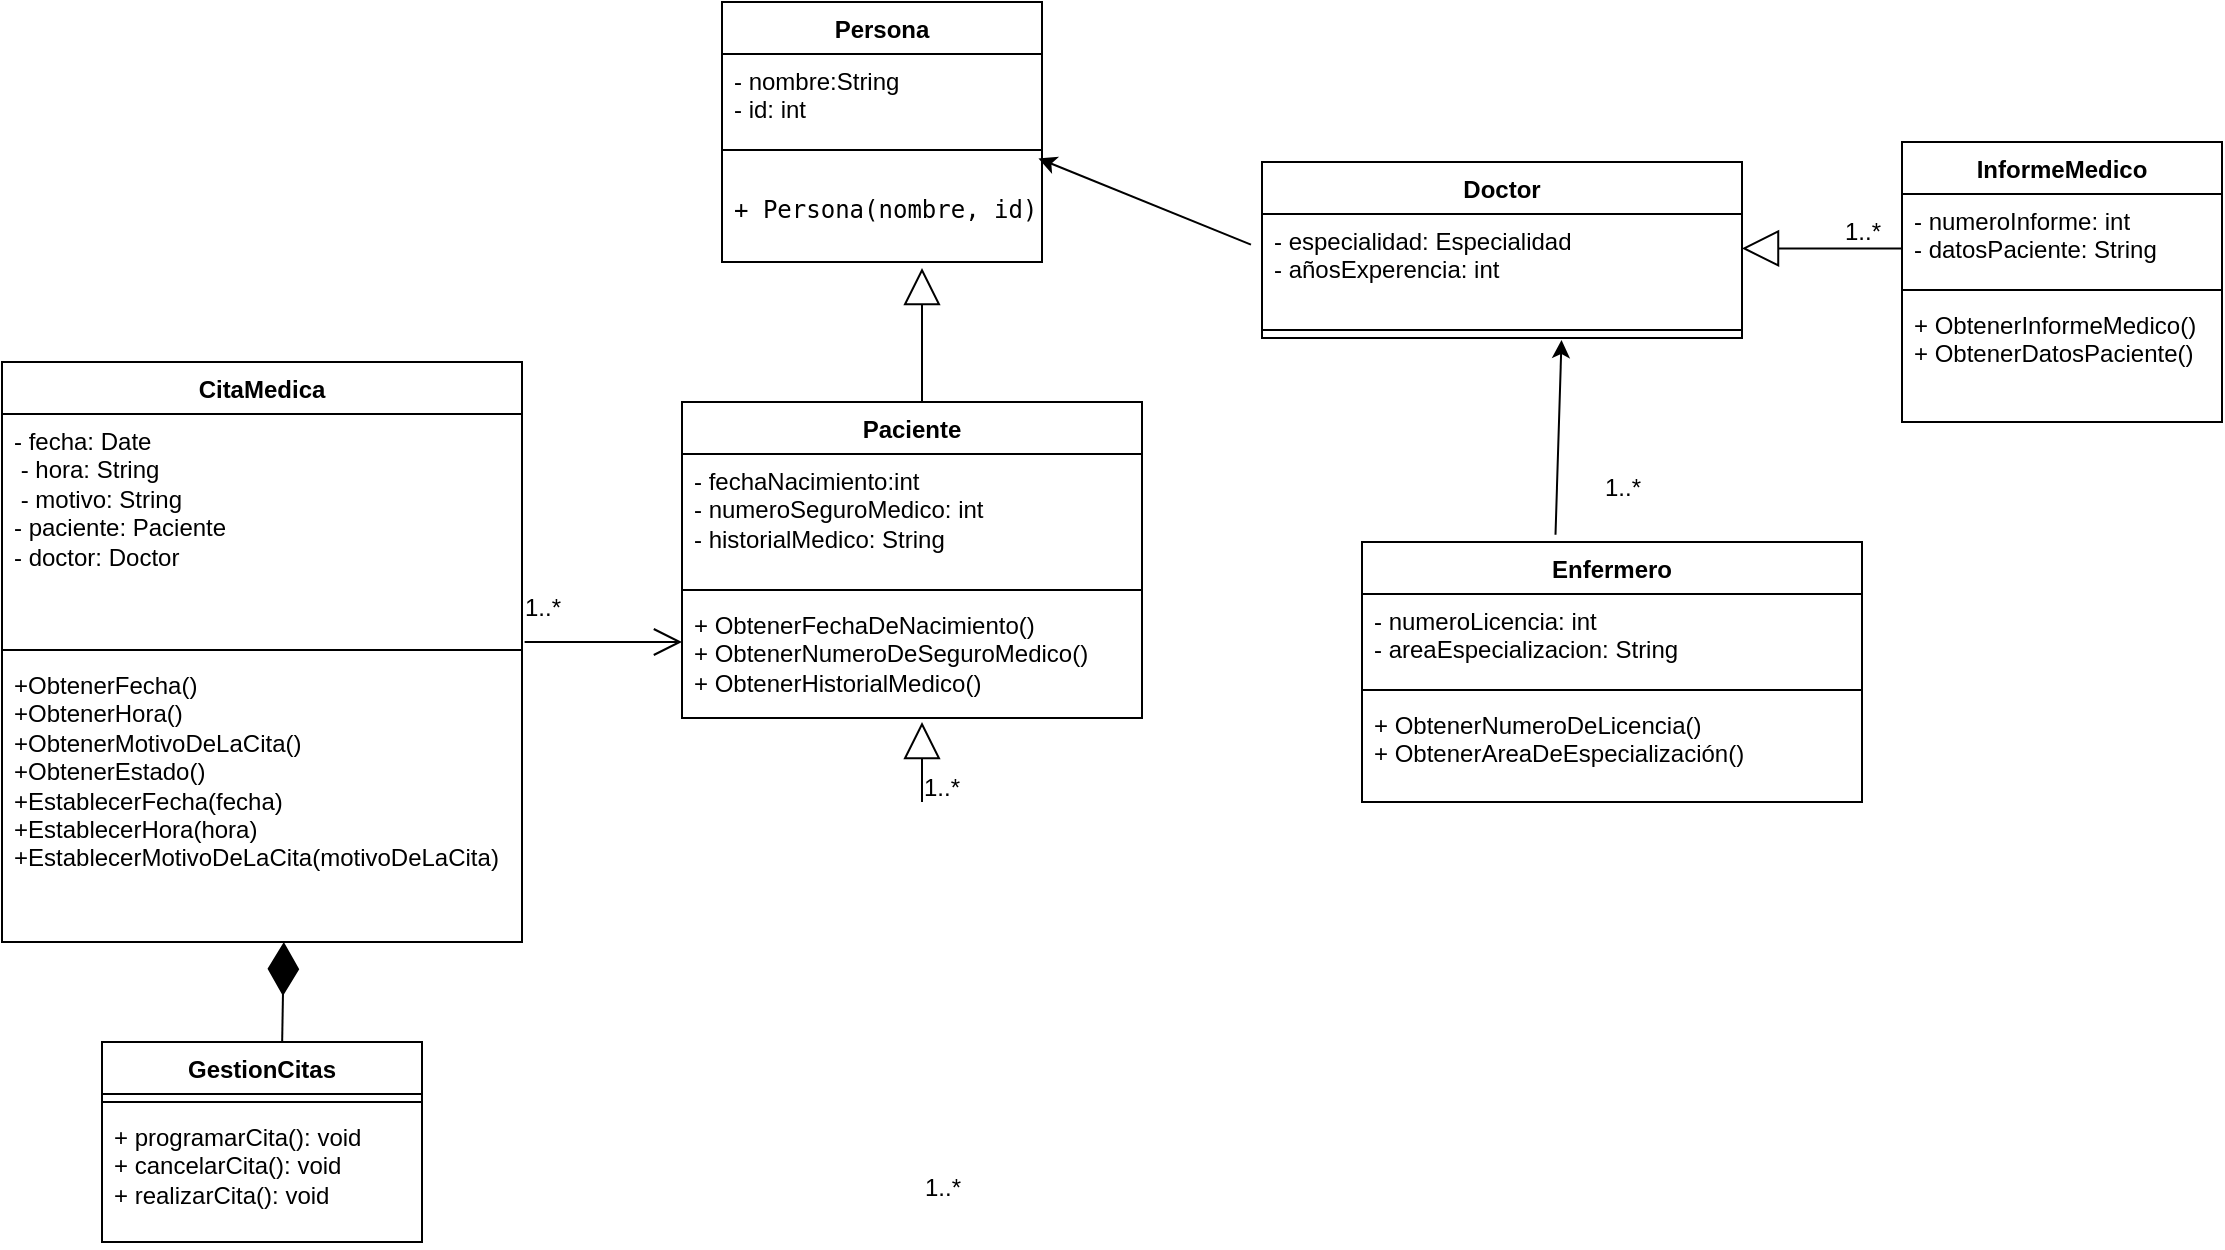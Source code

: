 <mxfile version="24.4.0" type="github">
  <diagram name="Página-1" id="jeI3qgtY-J405n5xUrlL">
    <mxGraphModel dx="1600" dy="840" grid="1" gridSize="10" guides="1" tooltips="1" connect="1" arrows="1" fold="1" page="1" pageScale="1" pageWidth="3300" pageHeight="2339" math="0" shadow="0">
      <root>
        <mxCell id="0" />
        <mxCell id="1" parent="0" />
        <mxCell id="4AoyNDgUCIslxURrZOKb-1" value="Persona" style="swimlane;fontStyle=1;align=center;verticalAlign=top;childLayout=stackLayout;horizontal=1;startSize=26;horizontalStack=0;resizeParent=1;resizeParentMax=0;resizeLast=0;collapsible=1;marginBottom=0;whiteSpace=wrap;html=1;" vertex="1" parent="1">
          <mxGeometry x="420" y="40" width="160" height="130" as="geometry" />
        </mxCell>
        <mxCell id="4AoyNDgUCIslxURrZOKb-2" value="&lt;div&gt;- nombre:String&lt;/div&gt;&lt;div&gt;- id: int&lt;/div&gt;&lt;div&gt;&lt;br&gt;&lt;/div&gt;" style="text;strokeColor=none;fillColor=none;align=left;verticalAlign=top;spacingLeft=4;spacingRight=4;overflow=hidden;rotatable=0;points=[[0,0.5],[1,0.5]];portConstraint=eastwest;whiteSpace=wrap;html=1;" vertex="1" parent="4AoyNDgUCIslxURrZOKb-1">
          <mxGeometry y="26" width="160" height="44" as="geometry" />
        </mxCell>
        <mxCell id="4AoyNDgUCIslxURrZOKb-3" value="" style="line;strokeWidth=1;fillColor=none;align=left;verticalAlign=middle;spacingTop=-1;spacingLeft=3;spacingRight=3;rotatable=0;labelPosition=right;points=[];portConstraint=eastwest;strokeColor=inherit;" vertex="1" parent="4AoyNDgUCIslxURrZOKb-1">
          <mxGeometry y="70" width="160" height="8" as="geometry" />
        </mxCell>
        <mxCell id="4AoyNDgUCIslxURrZOKb-4" value="&lt;pre&gt;&lt;code class=&quot;!whitespace-pre hljs language-plaintext&quot;&gt;+ Persona(nombre, id)&lt;/code&gt;&lt;/pre&gt;" style="text;strokeColor=none;fillColor=none;align=left;verticalAlign=top;spacingLeft=4;spacingRight=4;overflow=hidden;rotatable=0;points=[[0,0.5],[1,0.5]];portConstraint=eastwest;whiteSpace=wrap;html=1;" vertex="1" parent="4AoyNDgUCIslxURrZOKb-1">
          <mxGeometry y="78" width="160" height="52" as="geometry" />
        </mxCell>
        <mxCell id="4AoyNDgUCIslxURrZOKb-5" value="" style="endArrow=block;endSize=16;endFill=0;html=1;rounded=0;entryX=0.625;entryY=1.058;entryDx=0;entryDy=0;entryPerimeter=0;" edge="1" parent="1" target="4AoyNDgUCIslxURrZOKb-4">
          <mxGeometry width="160" relative="1" as="geometry">
            <mxPoint x="520" y="240" as="sourcePoint" />
            <mxPoint x="540" y="210" as="targetPoint" />
          </mxGeometry>
        </mxCell>
        <mxCell id="4AoyNDgUCIslxURrZOKb-14" value="Paciente" style="swimlane;fontStyle=1;align=center;verticalAlign=top;childLayout=stackLayout;horizontal=1;startSize=26;horizontalStack=0;resizeParent=1;resizeParentMax=0;resizeLast=0;collapsible=1;marginBottom=0;whiteSpace=wrap;html=1;" vertex="1" parent="1">
          <mxGeometry x="400" y="240" width="230" height="158" as="geometry" />
        </mxCell>
        <mxCell id="4AoyNDgUCIslxURrZOKb-15" value="&lt;div&gt;- fechaNacimiento:int&lt;/div&gt;&lt;div&gt;- numeroSeguroMedico: int&lt;/div&gt;&lt;div&gt;- historialMedico: String&lt;/div&gt;" style="text;strokeColor=none;fillColor=none;align=left;verticalAlign=top;spacingLeft=4;spacingRight=4;overflow=hidden;rotatable=0;points=[[0,0.5],[1,0.5]];portConstraint=eastwest;whiteSpace=wrap;html=1;" vertex="1" parent="4AoyNDgUCIslxURrZOKb-14">
          <mxGeometry y="26" width="230" height="64" as="geometry" />
        </mxCell>
        <mxCell id="4AoyNDgUCIslxURrZOKb-16" value="" style="line;strokeWidth=1;fillColor=none;align=left;verticalAlign=middle;spacingTop=-1;spacingLeft=3;spacingRight=3;rotatable=0;labelPosition=right;points=[];portConstraint=eastwest;strokeColor=inherit;" vertex="1" parent="4AoyNDgUCIslxURrZOKb-14">
          <mxGeometry y="90" width="230" height="8" as="geometry" />
        </mxCell>
        <mxCell id="4AoyNDgUCIslxURrZOKb-17" value="+ ObtenerFechaDeNacimiento()&lt;br&gt;+ ObtenerNumeroDeSeguroMedico()&lt;br&gt;+ ObtenerHistorialMedico()&lt;div&gt;&lt;br/&gt;&lt;/div&gt;" style="text;strokeColor=none;fillColor=none;align=left;verticalAlign=top;spacingLeft=4;spacingRight=4;overflow=hidden;rotatable=0;points=[[0,0.5],[1,0.5]];portConstraint=eastwest;whiteSpace=wrap;html=1;" vertex="1" parent="4AoyNDgUCIslxURrZOKb-14">
          <mxGeometry y="98" width="230" height="60" as="geometry" />
        </mxCell>
        <mxCell id="4AoyNDgUCIslxURrZOKb-25" value="Doctor" style="swimlane;fontStyle=1;align=center;verticalAlign=top;childLayout=stackLayout;horizontal=1;startSize=26;horizontalStack=0;resizeParent=1;resizeParentMax=0;resizeLast=0;collapsible=1;marginBottom=0;whiteSpace=wrap;html=1;" vertex="1" parent="1">
          <mxGeometry x="690" y="120" width="240" height="88" as="geometry" />
        </mxCell>
        <mxCell id="4AoyNDgUCIslxURrZOKb-26" value="&lt;div&gt;- especialidad: Especialidad &lt;br&gt;&lt;/div&gt;&lt;div&gt;- añosExperencia: int&lt;br&gt;&lt;/div&gt;" style="text;strokeColor=none;fillColor=none;align=left;verticalAlign=top;spacingLeft=4;spacingRight=4;overflow=hidden;rotatable=0;points=[[0,0.5],[1,0.5]];portConstraint=eastwest;whiteSpace=wrap;html=1;" vertex="1" parent="4AoyNDgUCIslxURrZOKb-25">
          <mxGeometry y="26" width="240" height="54" as="geometry" />
        </mxCell>
        <mxCell id="4AoyNDgUCIslxURrZOKb-27" value="" style="line;strokeWidth=1;fillColor=none;align=left;verticalAlign=middle;spacingTop=-1;spacingLeft=3;spacingRight=3;rotatable=0;labelPosition=right;points=[];portConstraint=eastwest;strokeColor=inherit;" vertex="1" parent="4AoyNDgUCIslxURrZOKb-25">
          <mxGeometry y="80" width="240" height="8" as="geometry" />
        </mxCell>
        <mxCell id="4AoyNDgUCIslxURrZOKb-31" value="Enfermero" style="swimlane;fontStyle=1;align=center;verticalAlign=top;childLayout=stackLayout;horizontal=1;startSize=26;horizontalStack=0;resizeParent=1;resizeParentMax=0;resizeLast=0;collapsible=1;marginBottom=0;whiteSpace=wrap;html=1;" vertex="1" parent="1">
          <mxGeometry x="740" y="310" width="250" height="130" as="geometry" />
        </mxCell>
        <mxCell id="4AoyNDgUCIslxURrZOKb-32" value="&lt;div&gt;- numeroLicencia: int&lt;/div&gt;&lt;div&gt;- areaEspecializacion: String&lt;br&gt;&lt;/div&gt;" style="text;strokeColor=none;fillColor=none;align=left;verticalAlign=top;spacingLeft=4;spacingRight=4;overflow=hidden;rotatable=0;points=[[0,0.5],[1,0.5]];portConstraint=eastwest;whiteSpace=wrap;html=1;" vertex="1" parent="4AoyNDgUCIslxURrZOKb-31">
          <mxGeometry y="26" width="250" height="44" as="geometry" />
        </mxCell>
        <mxCell id="4AoyNDgUCIslxURrZOKb-33" value="" style="line;strokeWidth=1;fillColor=none;align=left;verticalAlign=middle;spacingTop=-1;spacingLeft=3;spacingRight=3;rotatable=0;labelPosition=right;points=[];portConstraint=eastwest;strokeColor=inherit;" vertex="1" parent="4AoyNDgUCIslxURrZOKb-31">
          <mxGeometry y="70" width="250" height="8" as="geometry" />
        </mxCell>
        <mxCell id="4AoyNDgUCIslxURrZOKb-34" value="+ ObtenerNumeroDeLicencia()&lt;br&gt;+ ObtenerAreaDeEspecialización()" style="text;strokeColor=none;fillColor=none;align=left;verticalAlign=top;spacingLeft=4;spacingRight=4;overflow=hidden;rotatable=0;points=[[0,0.5],[1,0.5]];portConstraint=eastwest;whiteSpace=wrap;html=1;" vertex="1" parent="4AoyNDgUCIslxURrZOKb-31">
          <mxGeometry y="78" width="250" height="52" as="geometry" />
        </mxCell>
        <mxCell id="4AoyNDgUCIslxURrZOKb-37" value="CitaMedica" style="swimlane;fontStyle=1;align=center;verticalAlign=top;childLayout=stackLayout;horizontal=1;startSize=26;horizontalStack=0;resizeParent=1;resizeParentMax=0;resizeLast=0;collapsible=1;marginBottom=0;whiteSpace=wrap;html=1;" vertex="1" parent="1">
          <mxGeometry x="60" y="220" width="260" height="290" as="geometry" />
        </mxCell>
        <mxCell id="4AoyNDgUCIslxURrZOKb-38" value="- fecha: Date&lt;br&gt;&amp;nbsp;- hora: String &amp;nbsp;&lt;br&gt;&amp;nbsp;- motivo: String&amp;nbsp; &lt;br&gt;- paciente: Paciente&amp;nbsp;&amp;nbsp;&amp;nbsp; &amp;nbsp;&lt;br&gt;- doctor: Doctor&amp;nbsp;&amp;nbsp; " style="text;strokeColor=none;fillColor=none;align=left;verticalAlign=top;spacingLeft=4;spacingRight=4;overflow=hidden;rotatable=0;points=[[0,0.5],[1,0.5]];portConstraint=eastwest;whiteSpace=wrap;html=1;" vertex="1" parent="4AoyNDgUCIslxURrZOKb-37">
          <mxGeometry y="26" width="260" height="114" as="geometry" />
        </mxCell>
        <mxCell id="4AoyNDgUCIslxURrZOKb-39" value="" style="line;strokeWidth=1;fillColor=none;align=left;verticalAlign=middle;spacingTop=-1;spacingLeft=3;spacingRight=3;rotatable=0;labelPosition=right;points=[];portConstraint=eastwest;strokeColor=inherit;" vertex="1" parent="4AoyNDgUCIslxURrZOKb-37">
          <mxGeometry y="140" width="260" height="8" as="geometry" />
        </mxCell>
        <mxCell id="4AoyNDgUCIslxURrZOKb-40" value="+ObtenerFecha()&lt;br&gt;+ObtenerHora()&lt;br&gt;+ObtenerMotivoDeLaCita()&lt;br&gt;+ObtenerEstado()&lt;br&gt;+EstablecerFecha(fecha)&lt;br&gt;+EstablecerHora(hora)&lt;br&gt;+EstablecerMotivoDeLaCita(motivoDeLaCita)" style="text;strokeColor=none;fillColor=none;align=left;verticalAlign=top;spacingLeft=4;spacingRight=4;overflow=hidden;rotatable=0;points=[[0,0.5],[1,0.5]];portConstraint=eastwest;whiteSpace=wrap;html=1;" vertex="1" parent="4AoyNDgUCIslxURrZOKb-37">
          <mxGeometry y="148" width="260" height="142" as="geometry" />
        </mxCell>
        <mxCell id="4AoyNDgUCIslxURrZOKb-42" value="" style="endArrow=open;endFill=1;endSize=12;html=1;rounded=0;exitX=1.005;exitY=1;exitDx=0;exitDy=0;exitPerimeter=0;" edge="1" parent="1" source="4AoyNDgUCIslxURrZOKb-38">
          <mxGeometry width="160" relative="1" as="geometry">
            <mxPoint x="380" y="360" as="sourcePoint" />
            <mxPoint x="400" y="360" as="targetPoint" />
          </mxGeometry>
        </mxCell>
        <mxCell id="4AoyNDgUCIslxURrZOKb-43" value="InformeMedico" style="swimlane;fontStyle=1;align=center;verticalAlign=top;childLayout=stackLayout;horizontal=1;startSize=26;horizontalStack=0;resizeParent=1;resizeParentMax=0;resizeLast=0;collapsible=1;marginBottom=0;whiteSpace=wrap;html=1;" vertex="1" parent="1">
          <mxGeometry x="1010" y="110" width="160" height="140" as="geometry" />
        </mxCell>
        <mxCell id="4AoyNDgUCIslxURrZOKb-44" value="&lt;div&gt;- numeroInforme: int&lt;/div&gt;&lt;div&gt;- datosPaciente: String&lt;br&gt;&lt;/div&gt;" style="text;strokeColor=none;fillColor=none;align=left;verticalAlign=top;spacingLeft=4;spacingRight=4;overflow=hidden;rotatable=0;points=[[0,0.5],[1,0.5]];portConstraint=eastwest;whiteSpace=wrap;html=1;" vertex="1" parent="4AoyNDgUCIslxURrZOKb-43">
          <mxGeometry y="26" width="160" height="44" as="geometry" />
        </mxCell>
        <mxCell id="4AoyNDgUCIslxURrZOKb-45" value="" style="line;strokeWidth=1;fillColor=none;align=left;verticalAlign=middle;spacingTop=-1;spacingLeft=3;spacingRight=3;rotatable=0;labelPosition=right;points=[];portConstraint=eastwest;strokeColor=inherit;" vertex="1" parent="4AoyNDgUCIslxURrZOKb-43">
          <mxGeometry y="70" width="160" height="8" as="geometry" />
        </mxCell>
        <mxCell id="4AoyNDgUCIslxURrZOKb-46" value="&lt;div&gt;+ ObtenerInformeMedico()&lt;/div&gt;&lt;div&gt;+ ObtenerDatosPaciente()&lt;br&gt;&lt;/div&gt;" style="text;strokeColor=none;fillColor=none;align=left;verticalAlign=top;spacingLeft=4;spacingRight=4;overflow=hidden;rotatable=0;points=[[0,0.5],[1,0.5]];portConstraint=eastwest;whiteSpace=wrap;html=1;" vertex="1" parent="4AoyNDgUCIslxURrZOKb-43">
          <mxGeometry y="78" width="160" height="62" as="geometry" />
        </mxCell>
        <mxCell id="4AoyNDgUCIslxURrZOKb-47" value="" style="endArrow=block;endSize=16;endFill=0;html=1;rounded=0;" edge="1" parent="1">
          <mxGeometry width="160" relative="1" as="geometry">
            <mxPoint x="1010" y="163.23" as="sourcePoint" />
            <mxPoint x="930" y="163.23" as="targetPoint" />
            <Array as="points" />
          </mxGeometry>
        </mxCell>
        <mxCell id="4AoyNDgUCIslxURrZOKb-48" value="GestionCitas" style="swimlane;fontStyle=1;align=center;verticalAlign=top;childLayout=stackLayout;horizontal=1;startSize=26;horizontalStack=0;resizeParent=1;resizeParentMax=0;resizeLast=0;collapsible=1;marginBottom=0;whiteSpace=wrap;html=1;" vertex="1" parent="1">
          <mxGeometry x="110" y="560" width="160" height="100" as="geometry" />
        </mxCell>
        <mxCell id="4AoyNDgUCIslxURrZOKb-50" value="" style="line;strokeWidth=1;fillColor=none;align=left;verticalAlign=middle;spacingTop=-1;spacingLeft=3;spacingRight=3;rotatable=0;labelPosition=right;points=[];portConstraint=eastwest;strokeColor=inherit;" vertex="1" parent="4AoyNDgUCIslxURrZOKb-48">
          <mxGeometry y="26" width="160" height="8" as="geometry" />
        </mxCell>
        <mxCell id="4AoyNDgUCIslxURrZOKb-51" value="+ programarCita(): void&amp;nbsp; &amp;nbsp;&lt;br&gt;+ cancelarCita(): void&amp;nbsp; &amp;nbsp;&lt;br&gt;+ realizarCita(): void" style="text;strokeColor=none;fillColor=none;align=left;verticalAlign=top;spacingLeft=4;spacingRight=4;overflow=hidden;rotatable=0;points=[[0,0.5],[1,0.5]];portConstraint=eastwest;whiteSpace=wrap;html=1;" vertex="1" parent="4AoyNDgUCIslxURrZOKb-48">
          <mxGeometry y="34" width="160" height="66" as="geometry" />
        </mxCell>
        <mxCell id="4AoyNDgUCIslxURrZOKb-53" value="" style="endArrow=diamondThin;endFill=1;endSize=24;html=1;rounded=0;entryX=0.542;entryY=1;entryDx=0;entryDy=0;entryPerimeter=0;exitX=0.563;exitY=0;exitDx=0;exitDy=0;exitPerimeter=0;" edge="1" parent="1" source="4AoyNDgUCIslxURrZOKb-48" target="4AoyNDgUCIslxURrZOKb-40">
          <mxGeometry width="160" relative="1" as="geometry">
            <mxPoint x="200" y="550" as="sourcePoint" />
            <mxPoint x="540" y="470" as="targetPoint" />
          </mxGeometry>
        </mxCell>
        <mxCell id="4AoyNDgUCIslxURrZOKb-55" value="" style="endArrow=block;endSize=16;endFill=0;html=1;rounded=0;" edge="1" parent="1">
          <mxGeometry width="160" relative="1" as="geometry">
            <mxPoint x="520" y="440" as="sourcePoint" />
            <mxPoint x="520" y="400" as="targetPoint" />
            <Array as="points" />
          </mxGeometry>
        </mxCell>
        <mxCell id="4AoyNDgUCIslxURrZOKb-56" value="1..*" style="text;html=1;align=center;verticalAlign=middle;whiteSpace=wrap;rounded=0;" vertex="1" parent="1">
          <mxGeometry x="500" y="418" width="60" height="30" as="geometry" />
        </mxCell>
        <mxCell id="4AoyNDgUCIslxURrZOKb-57" value="1..*" style="text;html=1;align=center;verticalAlign=middle;resizable=0;points=[];autosize=1;strokeColor=none;fillColor=none;" vertex="1" parent="1">
          <mxGeometry x="510" y="618" width="40" height="30" as="geometry" />
        </mxCell>
        <mxCell id="4AoyNDgUCIslxURrZOKb-58" value="1..*" style="text;html=1;align=center;verticalAlign=middle;resizable=0;points=[];autosize=1;strokeColor=none;fillColor=none;" vertex="1" parent="1">
          <mxGeometry x="310" y="328" width="40" height="30" as="geometry" />
        </mxCell>
        <mxCell id="4AoyNDgUCIslxURrZOKb-59" value="1..*" style="text;html=1;align=center;verticalAlign=middle;resizable=0;points=[];autosize=1;strokeColor=none;fillColor=none;" vertex="1" parent="1">
          <mxGeometry x="970" y="140" width="40" height="30" as="geometry" />
        </mxCell>
        <mxCell id="4AoyNDgUCIslxURrZOKb-60" value="" style="endArrow=classic;html=1;rounded=0;entryX=0.989;entryY=0.004;entryDx=0;entryDy=0;entryPerimeter=0;exitX=-0.023;exitY=0.283;exitDx=0;exitDy=0;exitPerimeter=0;" edge="1" parent="1" source="4AoyNDgUCIslxURrZOKb-26" target="4AoyNDgUCIslxURrZOKb-4">
          <mxGeometry width="50" height="50" relative="1" as="geometry">
            <mxPoint x="970" y="500" as="sourcePoint" />
            <mxPoint x="1020" y="450" as="targetPoint" />
          </mxGeometry>
        </mxCell>
        <mxCell id="4AoyNDgUCIslxURrZOKb-63" value="" style="endArrow=classic;html=1;rounded=0;exitX=0.387;exitY=-0.028;exitDx=0;exitDy=0;exitPerimeter=0;entryX=0.624;entryY=1.125;entryDx=0;entryDy=0;entryPerimeter=0;" edge="1" parent="1" source="4AoyNDgUCIslxURrZOKb-31" target="4AoyNDgUCIslxURrZOKb-27">
          <mxGeometry width="50" height="50" relative="1" as="geometry">
            <mxPoint x="970" y="360" as="sourcePoint" />
            <mxPoint x="1020" y="310" as="targetPoint" />
          </mxGeometry>
        </mxCell>
        <mxCell id="4AoyNDgUCIslxURrZOKb-64" value="1..*" style="text;html=1;align=center;verticalAlign=middle;resizable=0;points=[];autosize=1;strokeColor=none;fillColor=none;" vertex="1" parent="1">
          <mxGeometry x="850" y="268" width="40" height="30" as="geometry" />
        </mxCell>
      </root>
    </mxGraphModel>
  </diagram>
</mxfile>
